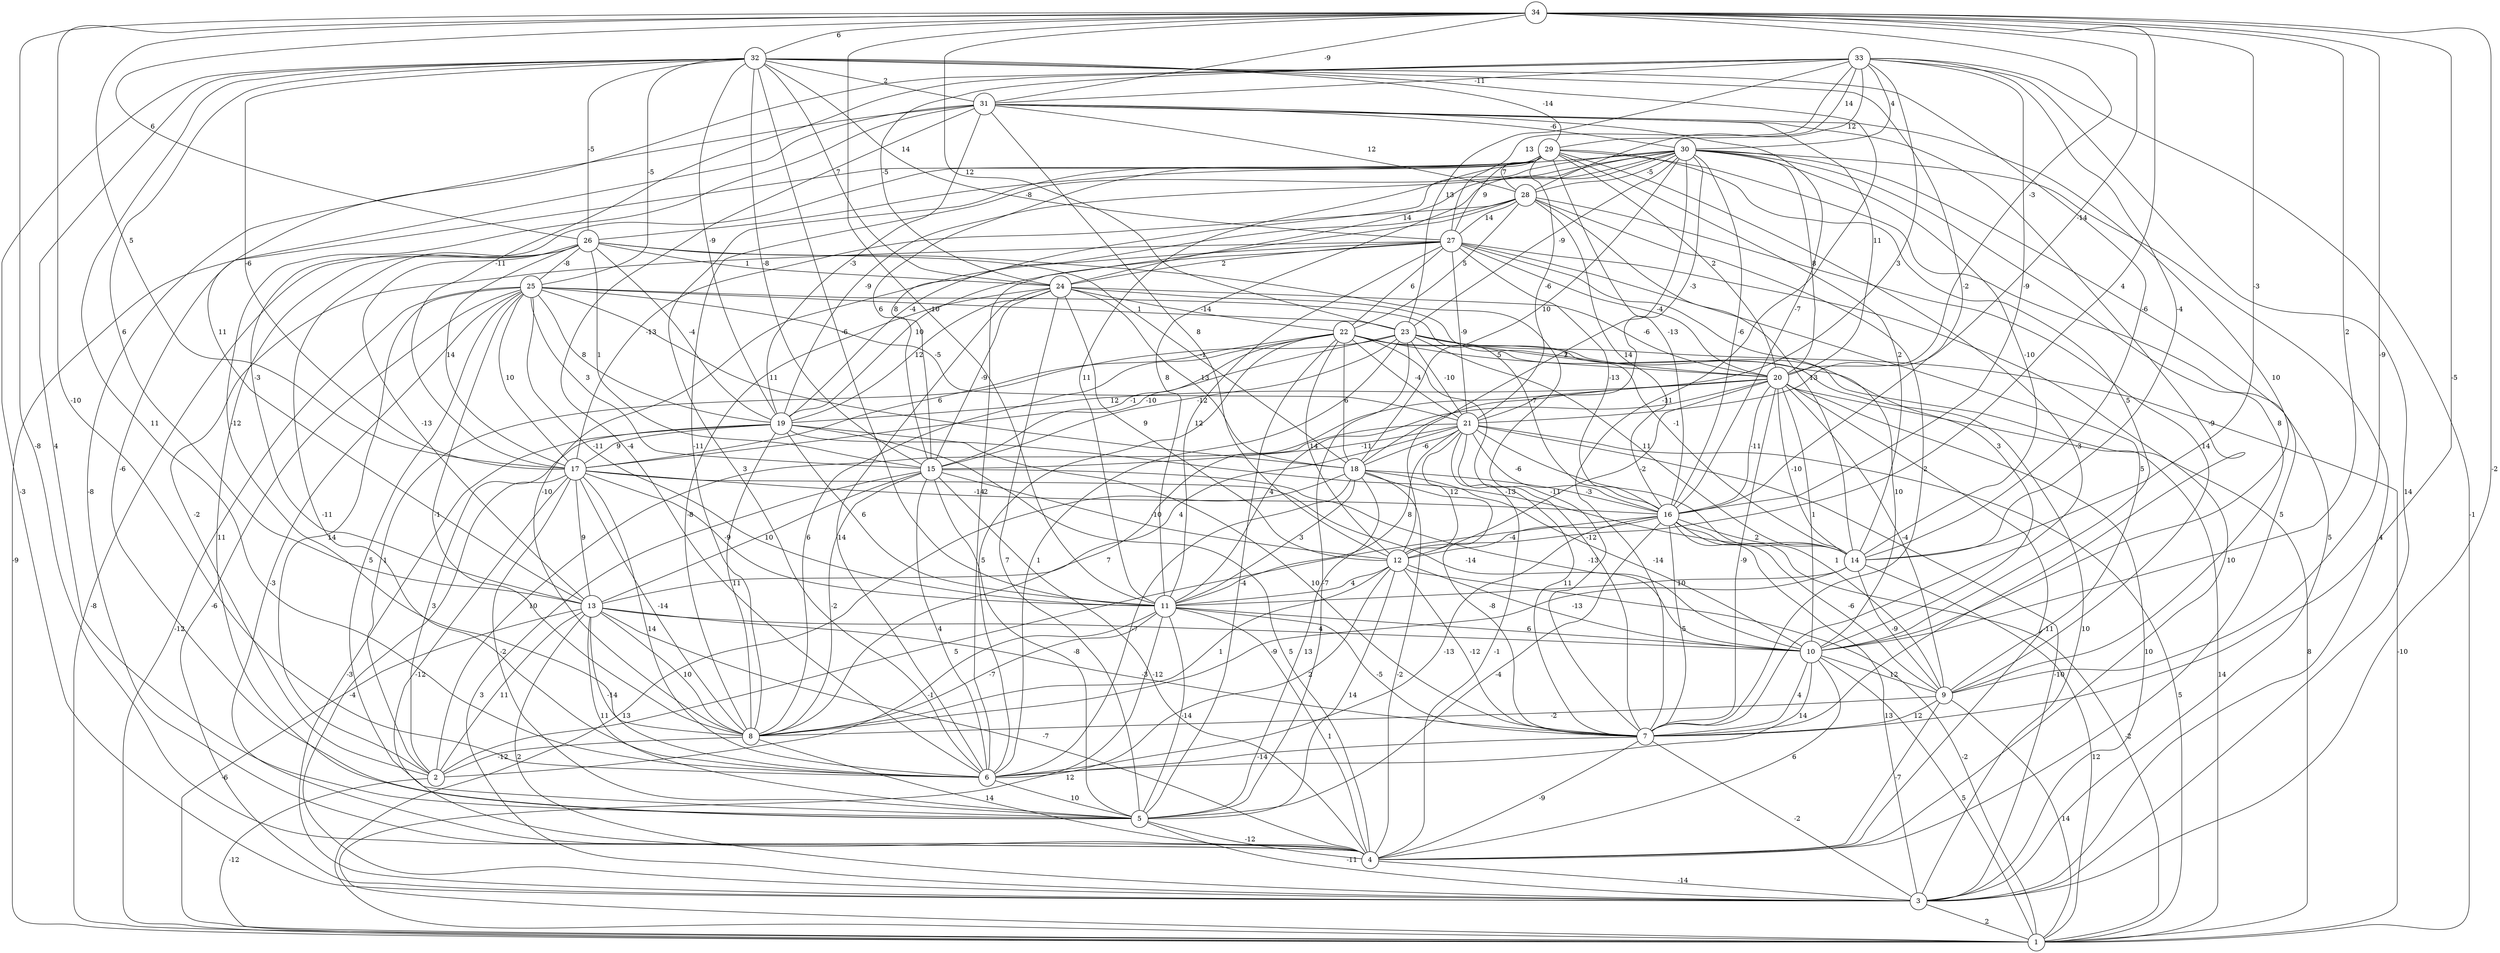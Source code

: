 graph { 
	 fontname="Helvetica,Arial,sans-serif" 
	 node [shape = circle]; 
	 34 -- 3 [label = "-2"];
	 34 -- 4 [label = "-8"];
	 34 -- 6 [label = "-10"];
	 34 -- 7 [label = "-5"];
	 34 -- 9 [label = "-9"];
	 34 -- 10 [label = "2"];
	 34 -- 11 [label = "-10"];
	 34 -- 12 [label = "4"];
	 34 -- 14 [label = "-3"];
	 34 -- 17 [label = "5"];
	 34 -- 20 [label = "-3"];
	 34 -- 21 [label = "-14"];
	 34 -- 23 [label = "12"];
	 34 -- 26 [label = "6"];
	 34 -- 31 [label = "-9"];
	 34 -- 32 [label = "6"];
	 33 -- 1 [label = "-1"];
	 33 -- 3 [label = "14"];
	 33 -- 13 [label = "11"];
	 33 -- 14 [label = "-4"];
	 33 -- 16 [label = "-9"];
	 33 -- 17 [label = "-11"];
	 33 -- 18 [label = "3"];
	 33 -- 23 [label = "13"];
	 33 -- 24 [label = "-5"];
	 33 -- 27 [label = "13"];
	 33 -- 28 [label = "12"];
	 33 -- 29 [label = "14"];
	 33 -- 30 [label = "4"];
	 33 -- 31 [label = "-11"];
	 32 -- 3 [label = "-3"];
	 32 -- 5 [label = "4"];
	 32 -- 6 [label = "11"];
	 32 -- 7 [label = "-11"];
	 32 -- 11 [label = "-6"];
	 32 -- 13 [label = "6"];
	 32 -- 14 [label = "-6"];
	 32 -- 15 [label = "-8"];
	 32 -- 16 [label = "-2"];
	 32 -- 17 [label = "-6"];
	 32 -- 19 [label = "-9"];
	 32 -- 24 [label = "7"];
	 32 -- 25 [label = "-5"];
	 32 -- 26 [label = "-5"];
	 32 -- 27 [label = "14"];
	 32 -- 29 [label = "-14"];
	 32 -- 31 [label = "2"];
	 31 -- 4 [label = "-8"];
	 31 -- 5 [label = "-6"];
	 31 -- 6 [label = "-4"];
	 31 -- 7 [label = "-9"];
	 31 -- 8 [label = "-12"];
	 31 -- 10 [label = "10"];
	 31 -- 12 [label = "8"];
	 31 -- 16 [label = "-7"];
	 31 -- 19 [label = "-3"];
	 31 -- 20 [label = "11"];
	 31 -- 28 [label = "12"];
	 31 -- 30 [label = "-6"];
	 30 -- 3 [label = "4"];
	 30 -- 4 [label = "5"];
	 30 -- 8 [label = "-11"];
	 30 -- 9 [label = "8"];
	 30 -- 11 [label = "8"];
	 30 -- 12 [label = "1"];
	 30 -- 14 [label = "-10"];
	 30 -- 15 [label = "8"];
	 30 -- 16 [label = "-6"];
	 30 -- 18 [label = "10"];
	 30 -- 19 [label = "-9"];
	 30 -- 20 [label = "8"];
	 30 -- 21 [label = "-3"];
	 30 -- 23 [label = "-9"];
	 30 -- 24 [label = "14"];
	 30 -- 26 [label = "-8"];
	 30 -- 28 [label = "-5"];
	 29 -- 1 [label = "-9"];
	 29 -- 3 [label = "5"];
	 29 -- 6 [label = "3"];
	 29 -- 7 [label = "-3"];
	 29 -- 10 [label = "5"];
	 29 -- 11 [label = "11"];
	 29 -- 13 [label = "-3"];
	 29 -- 14 [label = "2"];
	 29 -- 15 [label = "6"];
	 29 -- 16 [label = "-13"];
	 29 -- 20 [label = "2"];
	 29 -- 21 [label = "-6"];
	 29 -- 27 [label = "9"];
	 29 -- 28 [label = "7"];
	 28 -- 6 [label = "-2"];
	 28 -- 7 [label = "2"];
	 28 -- 9 [label = "14"];
	 28 -- 14 [label = "13"];
	 28 -- 16 [label = "14"];
	 28 -- 17 [label = "-13"];
	 28 -- 19 [label = "-4"];
	 28 -- 22 [label = "5"];
	 28 -- 27 [label = "14"];
	 27 -- 2 [label = "-2"];
	 27 -- 4 [label = "10"];
	 27 -- 8 [label = "-10"];
	 27 -- 9 [label = "5"];
	 27 -- 10 [label = "3"];
	 27 -- 11 [label = "12"];
	 27 -- 16 [label = "-13"];
	 27 -- 19 [label = "10"];
	 27 -- 20 [label = "-4"];
	 27 -- 21 [label = "-9"];
	 27 -- 22 [label = "6"];
	 27 -- 24 [label = "2"];
	 26 -- 1 [label = "-8"];
	 26 -- 5 [label = "11"];
	 26 -- 6 [label = "-11"];
	 26 -- 7 [label = "-11"];
	 26 -- 13 [label = "-13"];
	 26 -- 15 [label = "1"];
	 26 -- 17 [label = "14"];
	 26 -- 18 [label = "-1"];
	 26 -- 19 [label = "-4"];
	 26 -- 24 [label = "1"];
	 26 -- 25 [label = "-8"];
	 25 -- 1 [label = "-12"];
	 25 -- 2 [label = "14"];
	 25 -- 3 [label = "-6"];
	 25 -- 4 [label = "-3"];
	 25 -- 5 [label = "5"];
	 25 -- 8 [label = "-1"];
	 25 -- 11 [label = "-11"];
	 25 -- 15 [label = "3"];
	 25 -- 16 [label = "-7"];
	 25 -- 17 [label = "10"];
	 25 -- 18 [label = "11"];
	 25 -- 19 [label = "8"];
	 25 -- 21 [label = "-5"];
	 25 -- 23 [label = "1"];
	 24 -- 5 [label = "7"];
	 24 -- 6 [label = "14"];
	 24 -- 8 [label = "-8"];
	 24 -- 12 [label = "9"];
	 24 -- 14 [label = "-1"];
	 24 -- 15 [label = "-9"];
	 24 -- 18 [label = "13"];
	 24 -- 19 [label = "12"];
	 24 -- 20 [label = "-6"];
	 24 -- 22 [label = "-14"];
	 23 -- 1 [label = "-10"];
	 23 -- 2 [label = "1"];
	 23 -- 5 [label = "-7"];
	 23 -- 6 [label = "1"];
	 23 -- 10 [label = "10"];
	 23 -- 14 [label = "11"];
	 23 -- 15 [label = "-12"];
	 23 -- 17 [label = "-10"];
	 23 -- 20 [label = "2"];
	 23 -- 21 [label = "-10"];
	 22 -- 1 [label = "8"];
	 22 -- 3 [label = "10"];
	 22 -- 5 [label = "-4"];
	 22 -- 6 [label = "5"];
	 22 -- 7 [label = "-12"];
	 22 -- 8 [label = "6"];
	 22 -- 12 [label = "14"];
	 22 -- 15 [label = "-1"];
	 22 -- 17 [label = "6"];
	 22 -- 18 [label = "6"];
	 22 -- 20 [label = "5"];
	 22 -- 21 [label = "-4"];
	 21 -- 1 [label = "5"];
	 21 -- 2 [label = "10"];
	 21 -- 3 [label = "-10"];
	 21 -- 4 [label = "-1"];
	 21 -- 7 [label = "11"];
	 21 -- 9 [label = "1"];
	 21 -- 11 [label = "8"];
	 21 -- 12 [label = "12"];
	 21 -- 13 [label = "4"];
	 21 -- 15 [label = "-11"];
	 21 -- 16 [label = "-6"];
	 21 -- 18 [label = "-6"];
	 20 -- 1 [label = "14"];
	 20 -- 3 [label = "10"];
	 20 -- 4 [label = "-11"];
	 20 -- 7 [label = "-9"];
	 20 -- 8 [label = "7"];
	 20 -- 9 [label = "-4"];
	 20 -- 10 [label = "1"];
	 20 -- 11 [label = "4"];
	 20 -- 12 [label = "-2"];
	 20 -- 14 [label = "-10"];
	 20 -- 16 [label = "-11"];
	 20 -- 19 [label = "12"];
	 19 -- 2 [label = "3"];
	 19 -- 3 [label = "-3"];
	 19 -- 4 [label = "5"];
	 19 -- 7 [label = "10"];
	 19 -- 8 [label = "11"];
	 19 -- 11 [label = "6"];
	 19 -- 14 [label = "-13"];
	 19 -- 17 [label = "9"];
	 18 -- 1 [label = "13"];
	 18 -- 4 [label = "-2"];
	 18 -- 5 [label = "13"];
	 18 -- 6 [label = "-7"];
	 18 -- 7 [label = "-8"];
	 18 -- 10 [label = "-14"];
	 18 -- 11 [label = "3"];
	 18 -- 16 [label = "-3"];
	 17 -- 3 [label = "-4"];
	 17 -- 4 [label = "-12"];
	 17 -- 5 [label = "-2"];
	 17 -- 6 [label = "14"];
	 17 -- 8 [label = "-14"];
	 17 -- 10 [label = "-14"];
	 17 -- 11 [label = "-9"];
	 17 -- 13 [label = "9"];
	 17 -- 16 [label = "-14"];
	 16 -- 1 [label = "-2"];
	 16 -- 2 [label = "5"];
	 16 -- 3 [label = "13"];
	 16 -- 5 [label = "-4"];
	 16 -- 6 [label = "-13"];
	 16 -- 7 [label = "5"];
	 16 -- 9 [label = "-6"];
	 16 -- 12 [label = "-4"];
	 16 -- 14 [label = "2"];
	 15 -- 3 [label = "3"];
	 15 -- 4 [label = "-12"];
	 15 -- 5 [label = "-8"];
	 15 -- 6 [label = "4"];
	 15 -- 8 [label = "-2"];
	 15 -- 10 [label = "-13"];
	 15 -- 12 [label = "-10"];
	 15 -- 13 [label = "10"];
	 14 -- 1 [label = "12"];
	 14 -- 8 [label = "-9"];
	 14 -- 9 [label = "-9"];
	 14 -- 11 [label = "10"];
	 13 -- 1 [label = "-6"];
	 13 -- 2 [label = "11"];
	 13 -- 3 [label = "2"];
	 13 -- 4 [label = "-7"];
	 13 -- 5 [label = "11"];
	 13 -- 6 [label = "-14"];
	 13 -- 7 [label = "-3"];
	 13 -- 8 [label = "10"];
	 13 -- 10 [label = "4"];
	 12 -- 1 [label = "-2"];
	 12 -- 5 [label = "14"];
	 12 -- 6 [label = "2"];
	 12 -- 7 [label = "-12"];
	 12 -- 8 [label = "1"];
	 12 -- 10 [label = "-13"];
	 12 -- 11 [label = "4"];
	 11 -- 1 [label = "12"];
	 11 -- 2 [label = "-1"];
	 11 -- 4 [label = "1"];
	 11 -- 5 [label = "-14"];
	 11 -- 7 [label = "-5"];
	 11 -- 8 [label = "-7"];
	 11 -- 10 [label = "6"];
	 10 -- 1 [label = "5"];
	 10 -- 4 [label = "6"];
	 10 -- 6 [label = "14"];
	 10 -- 7 [label = "4"];
	 10 -- 9 [label = "12"];
	 9 -- 1 [label = "14"];
	 9 -- 4 [label = "-7"];
	 9 -- 7 [label = "12"];
	 9 -- 8 [label = "-2"];
	 8 -- 2 [label = "-12"];
	 8 -- 4 [label = "14"];
	 7 -- 3 [label = "-2"];
	 7 -- 4 [label = "-9"];
	 7 -- 6 [label = "-14"];
	 6 -- 5 [label = "10"];
	 5 -- 3 [label = "-11"];
	 5 -- 4 [label = "-12"];
	 4 -- 3 [label = "-14"];
	 3 -- 1 [label = "2"];
	 2 -- 1 [label = "-12"];
	 1;
	 2;
	 3;
	 4;
	 5;
	 6;
	 7;
	 8;
	 9;
	 10;
	 11;
	 12;
	 13;
	 14;
	 15;
	 16;
	 17;
	 18;
	 19;
	 20;
	 21;
	 22;
	 23;
	 24;
	 25;
	 26;
	 27;
	 28;
	 29;
	 30;
	 31;
	 32;
	 33;
	 34;
}
